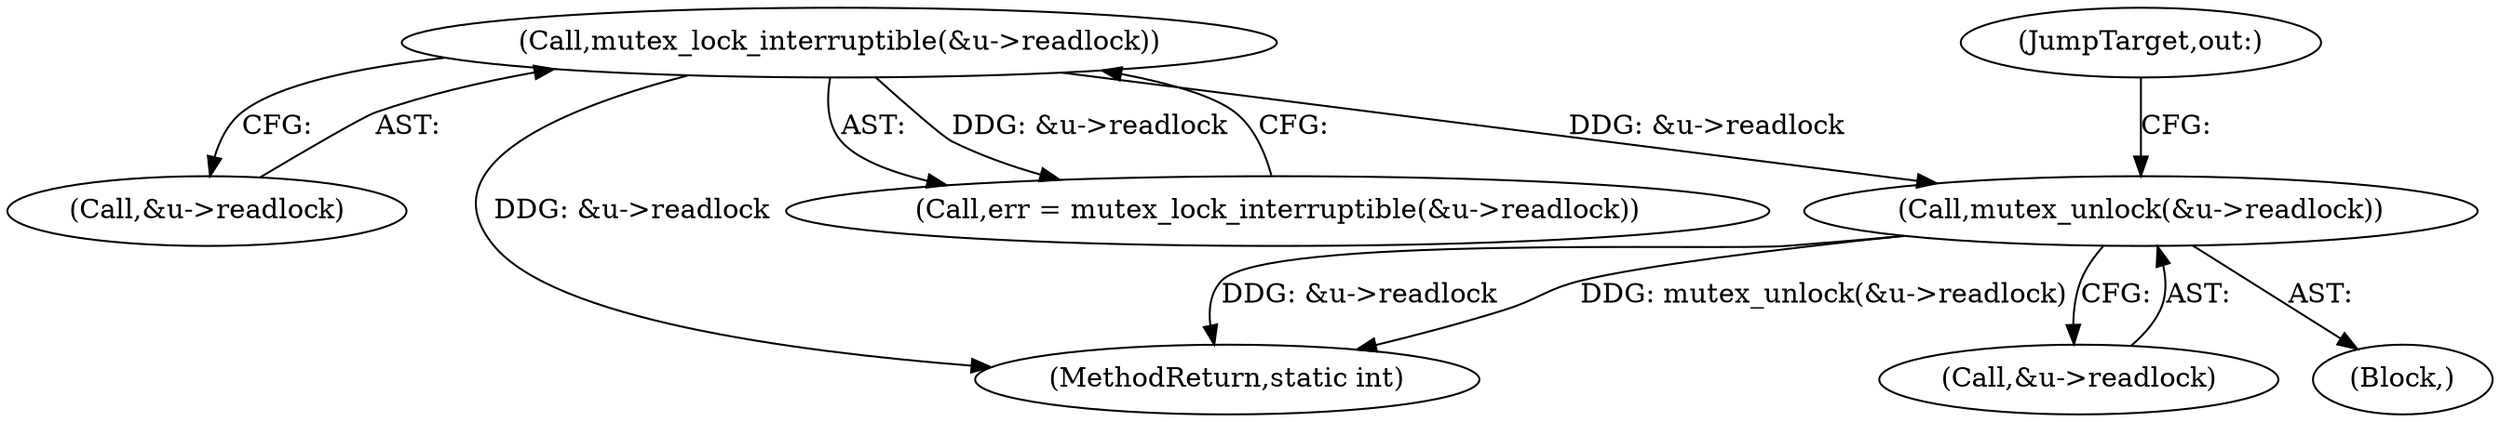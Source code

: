 digraph "0_linux_f3d3342602f8bcbf37d7c46641cb9bca7618eb1c_35@API" {
"1000380" [label="(Call,mutex_unlock(&u->readlock))"];
"1000147" [label="(Call,mutex_lock_interruptible(&u->readlock))"];
"1000148" [label="(Call,&u->readlock)"];
"1000388" [label="(MethodReturn,static int)"];
"1000380" [label="(Call,mutex_unlock(&u->readlock))"];
"1000381" [label="(Call,&u->readlock)"];
"1000385" [label="(JumpTarget,out:)"];
"1000145" [label="(Call,err = mutex_lock_interruptible(&u->readlock))"];
"1000147" [label="(Call,mutex_lock_interruptible(&u->readlock))"];
"1000108" [label="(Block,)"];
"1000380" -> "1000108"  [label="AST: "];
"1000380" -> "1000381"  [label="CFG: "];
"1000381" -> "1000380"  [label="AST: "];
"1000385" -> "1000380"  [label="CFG: "];
"1000380" -> "1000388"  [label="DDG: mutex_unlock(&u->readlock)"];
"1000380" -> "1000388"  [label="DDG: &u->readlock"];
"1000147" -> "1000380"  [label="DDG: &u->readlock"];
"1000147" -> "1000145"  [label="AST: "];
"1000147" -> "1000148"  [label="CFG: "];
"1000148" -> "1000147"  [label="AST: "];
"1000145" -> "1000147"  [label="CFG: "];
"1000147" -> "1000388"  [label="DDG: &u->readlock"];
"1000147" -> "1000145"  [label="DDG: &u->readlock"];
}
